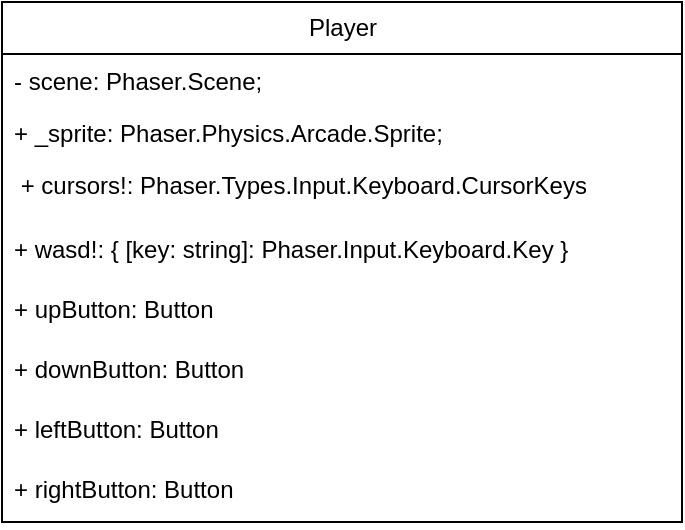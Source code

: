 <mxfile>
    <diagram id="sxx41SmIYcbiko5UG0LB" name="Page-1">
        <mxGraphModel dx="590" dy="439" grid="1" gridSize="10" guides="1" tooltips="1" connect="1" arrows="1" fold="1" page="1" pageScale="1" pageWidth="827" pageHeight="1169" math="0" shadow="0">
            <root>
                <mxCell id="0"/>
                <mxCell id="1" parent="0"/>
                <mxCell id="9" value="Player" style="swimlane;fontStyle=0;childLayout=stackLayout;horizontal=1;startSize=26;fillColor=none;horizontalStack=0;resizeParent=1;resizeParentMax=0;resizeLast=0;collapsible=1;marginBottom=0;html=1;" vertex="1" parent="1">
                    <mxGeometry x="260" y="230" width="340" height="260" as="geometry"/>
                </mxCell>
                <mxCell id="10" value="- scene: Phaser.Scene;" style="text;strokeColor=none;fillColor=none;align=left;verticalAlign=top;spacingLeft=4;spacingRight=4;overflow=hidden;rotatable=0;points=[[0,0.5],[1,0.5]];portConstraint=eastwest;whiteSpace=wrap;html=1;" vertex="1" parent="9">
                    <mxGeometry y="26" width="340" height="26" as="geometry"/>
                </mxCell>
                <mxCell id="11" value="+&amp;nbsp;_sprite: Phaser.Physics.Arcade.Sprite;" style="text;strokeColor=none;fillColor=none;align=left;verticalAlign=top;spacingLeft=4;spacingRight=4;overflow=hidden;rotatable=0;points=[[0,0.5],[1,0.5]];portConstraint=eastwest;whiteSpace=wrap;html=1;" vertex="1" parent="9">
                    <mxGeometry y="52" width="340" height="26" as="geometry"/>
                </mxCell>
                <mxCell id="12" value="&amp;nbsp;+ cursors!: Phaser.Types.Input.Keyboard.CursorKeys" style="text;strokeColor=none;fillColor=none;align=left;verticalAlign=top;spacingLeft=4;spacingRight=4;overflow=hidden;rotatable=0;points=[[0,0.5],[1,0.5]];portConstraint=eastwest;whiteSpace=wrap;html=1;" vertex="1" parent="9">
                    <mxGeometry y="78" width="340" height="32" as="geometry"/>
                </mxCell>
                <mxCell id="13" value="+&amp;nbsp;wasd!: { [key: string]: Phaser.Input.Keyboard.Key }&lt;br&gt;&amp;nbsp;" style="text;strokeColor=none;fillColor=none;align=left;verticalAlign=top;spacingLeft=4;spacingRight=4;overflow=hidden;rotatable=0;points=[[0,0.5],[1,0.5]];portConstraint=eastwest;whiteSpace=wrap;html=1;" vertex="1" parent="9">
                    <mxGeometry y="110" width="340" height="30" as="geometry"/>
                </mxCell>
                <mxCell id="14" value="+ upButton: Button" style="text;strokeColor=none;fillColor=none;align=left;verticalAlign=top;spacingLeft=4;spacingRight=4;overflow=hidden;rotatable=0;points=[[0,0.5],[1,0.5]];portConstraint=eastwest;whiteSpace=wrap;html=1;" vertex="1" parent="9">
                    <mxGeometry y="140" width="340" height="30" as="geometry"/>
                </mxCell>
                <mxCell id="15" value="+ downButton: Button" style="text;strokeColor=none;fillColor=none;align=left;verticalAlign=top;spacingLeft=4;spacingRight=4;overflow=hidden;rotatable=0;points=[[0,0.5],[1,0.5]];portConstraint=eastwest;whiteSpace=wrap;html=1;" vertex="1" parent="9">
                    <mxGeometry y="170" width="340" height="30" as="geometry"/>
                </mxCell>
                <mxCell id="16" value="+ leftButton: Button&lt;br&gt;" style="text;strokeColor=none;fillColor=none;align=left;verticalAlign=top;spacingLeft=4;spacingRight=4;overflow=hidden;rotatable=0;points=[[0,0.5],[1,0.5]];portConstraint=eastwest;whiteSpace=wrap;html=1;" vertex="1" parent="9">
                    <mxGeometry y="200" width="340" height="30" as="geometry"/>
                </mxCell>
                <mxCell id="17" value="+ rightButton: Button" style="text;strokeColor=none;fillColor=none;align=left;verticalAlign=top;spacingLeft=4;spacingRight=4;overflow=hidden;rotatable=0;points=[[0,0.5],[1,0.5]];portConstraint=eastwest;whiteSpace=wrap;html=1;" vertex="1" parent="9">
                    <mxGeometry y="230" width="340" height="30" as="geometry"/>
                </mxCell>
            </root>
        </mxGraphModel>
    </diagram>
</mxfile>